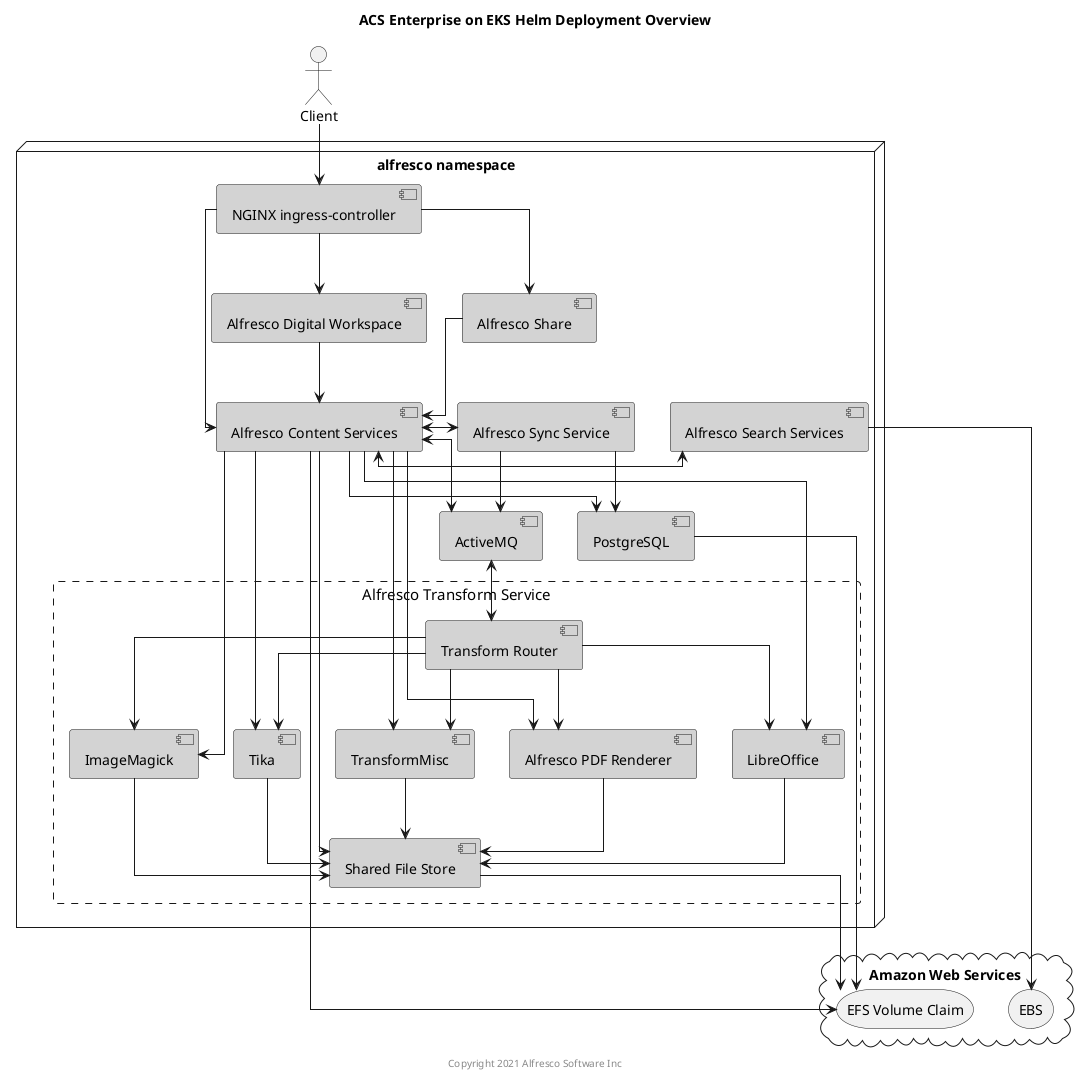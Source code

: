 @startuml

Title: ACS Enterprise on EKS Helm Deployment Overview

skinparam componentStyle uml2
skinparam linetype ortho
skinparam rectangle {
    BorderStyle dashed
    FontSize 15
    FontStyle none
}

actor Client

node "alfresco namespace" {
    component "NGINX ingress-controller" as nginx #lightgrey
    component "Alfresco Digital Workspace" as adw #lightgrey
    component "Alfresco Content Services" as acs #lightgrey
    component "Alfresco Search Services" as ass #lightgrey
    component "Alfresco Sync Service" as sync #lightgrey
    component "PostgreSQL" as psql #lightgrey
    component "Alfresco Share" as share #lightgrey
    component "ActiveMQ" as amq #lightgrey
    rectangle "Alfresco Transform Service" {
        component "Transform Router" as tr #lightgrey
        component "Shared File Store" as sfs #lightgrey
        component "Alfresco PDF Renderer" as pdfr #lightgrey
        component "LibreOffice" as libr #lightgrey
        component "ImageMagick" as img #lightgrey
        component "Tika" as tika #lightgrey
        component "TransformMisc" as misc #lightgrey
    }
}

cloud "Amazon Web Services" {
    storage "EBS" as ebs
    storage "EFS Volume Claim" as vc
}

Client --> nginx

nginx --> acs
nginx --> share
nginx --> adw

acs --> vc
psql --> vc
sfs --> vc
ass --> ebs

ass <-left-> acs
acs --> psql
acs --> pdfr
acs --> libr
acs --> img
acs --> tika
acs --> misc
acs --> sfs
acs <--> amq
tr --> pdfr
tr --> libr
tr --> img
tr --> tika
tr --> misc
tr <-up-> amq
pdfr --> sfs
libr --> sfs
img --> sfs
tika --> sfs
misc --> sfs
share --> acs
adw --> acs

sync <-left-> acs
sync --> psql
sync --> amq

center footer Copyright 2021 Alfresco Software Inc

@enduml
